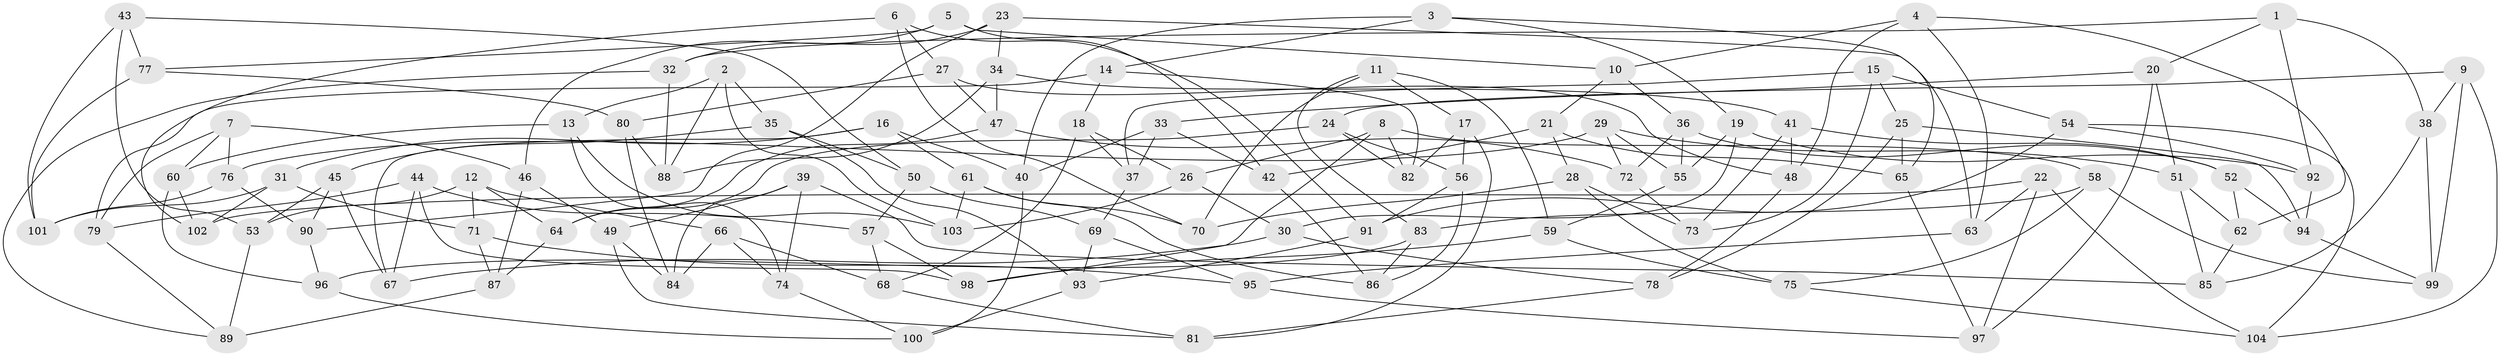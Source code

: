 // coarse degree distribution, {9: 0.031746031746031744, 12: 0.015873015873015872, 8: 0.031746031746031744, 4: 0.746031746031746, 10: 0.06349206349206349, 11: 0.031746031746031744, 6: 0.015873015873015872, 3: 0.06349206349206349}
// Generated by graph-tools (version 1.1) at 2025/53/03/04/25 22:53:41]
// undirected, 104 vertices, 208 edges
graph export_dot {
  node [color=gray90,style=filled];
  1;
  2;
  3;
  4;
  5;
  6;
  7;
  8;
  9;
  10;
  11;
  12;
  13;
  14;
  15;
  16;
  17;
  18;
  19;
  20;
  21;
  22;
  23;
  24;
  25;
  26;
  27;
  28;
  29;
  30;
  31;
  32;
  33;
  34;
  35;
  36;
  37;
  38;
  39;
  40;
  41;
  42;
  43;
  44;
  45;
  46;
  47;
  48;
  49;
  50;
  51;
  52;
  53;
  54;
  55;
  56;
  57;
  58;
  59;
  60;
  61;
  62;
  63;
  64;
  65;
  66;
  67;
  68;
  69;
  70;
  71;
  72;
  73;
  74;
  75;
  76;
  77;
  78;
  79;
  80;
  81;
  82;
  83;
  84;
  85;
  86;
  87;
  88;
  89;
  90;
  91;
  92;
  93;
  94;
  95;
  96;
  97;
  98;
  99;
  100;
  101;
  102;
  103;
  104;
  1 -- 20;
  1 -- 38;
  1 -- 92;
  1 -- 32;
  2 -- 103;
  2 -- 88;
  2 -- 35;
  2 -- 13;
  3 -- 14;
  3 -- 40;
  3 -- 19;
  3 -- 65;
  4 -- 63;
  4 -- 10;
  4 -- 62;
  4 -- 48;
  5 -- 10;
  5 -- 46;
  5 -- 77;
  5 -- 42;
  6 -- 27;
  6 -- 102;
  6 -- 91;
  6 -- 70;
  7 -- 60;
  7 -- 79;
  7 -- 46;
  7 -- 76;
  8 -- 58;
  8 -- 82;
  8 -- 98;
  8 -- 26;
  9 -- 104;
  9 -- 38;
  9 -- 24;
  9 -- 99;
  10 -- 21;
  10 -- 36;
  11 -- 17;
  11 -- 83;
  11 -- 70;
  11 -- 59;
  12 -- 66;
  12 -- 53;
  12 -- 71;
  12 -- 64;
  13 -- 74;
  13 -- 103;
  13 -- 60;
  14 -- 18;
  14 -- 82;
  14 -- 79;
  15 -- 25;
  15 -- 54;
  15 -- 73;
  15 -- 37;
  16 -- 31;
  16 -- 40;
  16 -- 61;
  16 -- 67;
  17 -- 56;
  17 -- 82;
  17 -- 81;
  18 -- 68;
  18 -- 37;
  18 -- 26;
  19 -- 55;
  19 -- 92;
  19 -- 30;
  20 -- 97;
  20 -- 33;
  20 -- 51;
  21 -- 28;
  21 -- 42;
  21 -- 65;
  22 -- 63;
  22 -- 104;
  22 -- 97;
  22 -- 102;
  23 -- 90;
  23 -- 63;
  23 -- 32;
  23 -- 34;
  24 -- 56;
  24 -- 82;
  24 -- 64;
  25 -- 78;
  25 -- 65;
  25 -- 94;
  26 -- 30;
  26 -- 103;
  27 -- 47;
  27 -- 48;
  27 -- 80;
  28 -- 73;
  28 -- 75;
  28 -- 70;
  29 -- 72;
  29 -- 55;
  29 -- 76;
  29 -- 51;
  30 -- 67;
  30 -- 78;
  31 -- 102;
  31 -- 101;
  31 -- 71;
  32 -- 88;
  32 -- 89;
  33 -- 37;
  33 -- 42;
  33 -- 40;
  34 -- 88;
  34 -- 47;
  34 -- 41;
  35 -- 50;
  35 -- 93;
  35 -- 45;
  36 -- 52;
  36 -- 72;
  36 -- 55;
  37 -- 69;
  38 -- 85;
  38 -- 99;
  39 -- 85;
  39 -- 74;
  39 -- 84;
  39 -- 49;
  40 -- 100;
  41 -- 73;
  41 -- 48;
  41 -- 52;
  42 -- 86;
  43 -- 101;
  43 -- 50;
  43 -- 53;
  43 -- 77;
  44 -- 98;
  44 -- 79;
  44 -- 57;
  44 -- 67;
  45 -- 90;
  45 -- 67;
  45 -- 53;
  46 -- 49;
  46 -- 87;
  47 -- 72;
  47 -- 64;
  48 -- 78;
  49 -- 84;
  49 -- 81;
  50 -- 57;
  50 -- 69;
  51 -- 62;
  51 -- 85;
  52 -- 62;
  52 -- 94;
  53 -- 89;
  54 -- 104;
  54 -- 92;
  54 -- 91;
  55 -- 59;
  56 -- 91;
  56 -- 86;
  57 -- 98;
  57 -- 68;
  58 -- 83;
  58 -- 75;
  58 -- 99;
  59 -- 75;
  59 -- 98;
  60 -- 102;
  60 -- 96;
  61 -- 70;
  61 -- 103;
  61 -- 86;
  62 -- 85;
  63 -- 95;
  64 -- 87;
  65 -- 97;
  66 -- 68;
  66 -- 74;
  66 -- 84;
  68 -- 81;
  69 -- 93;
  69 -- 95;
  71 -- 95;
  71 -- 87;
  72 -- 73;
  74 -- 100;
  75 -- 104;
  76 -- 101;
  76 -- 90;
  77 -- 101;
  77 -- 80;
  78 -- 81;
  79 -- 89;
  80 -- 88;
  80 -- 84;
  83 -- 86;
  83 -- 96;
  87 -- 89;
  90 -- 96;
  91 -- 93;
  92 -- 94;
  93 -- 100;
  94 -- 99;
  95 -- 97;
  96 -- 100;
}
